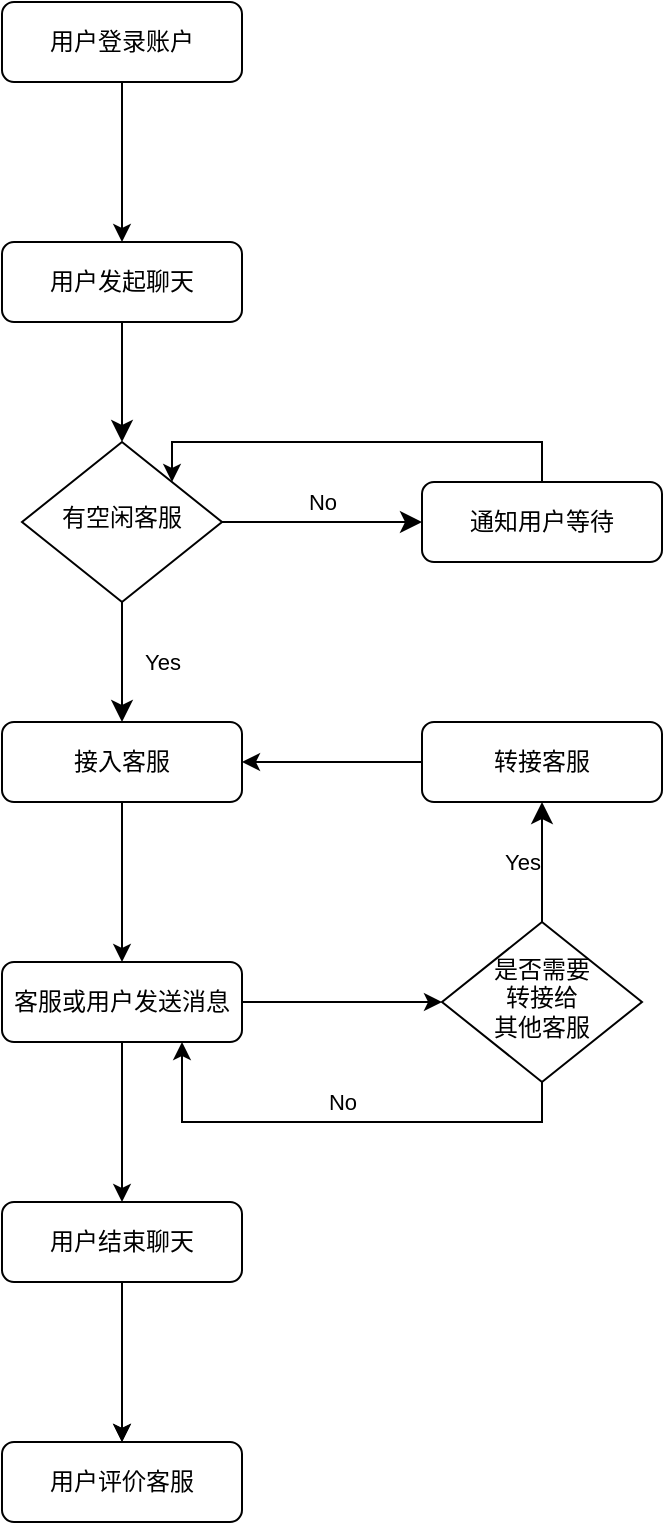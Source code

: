 <mxfile version="20.7.4" type="device"><diagram id="C5RBs43oDa-KdzZeNtuy" name="Page-1"><mxGraphModel dx="794" dy="1131" grid="1" gridSize="10" guides="1" tooltips="1" connect="1" arrows="1" fold="1" page="1" pageScale="1" pageWidth="827" pageHeight="1169" math="0" shadow="0"><root><mxCell id="WIyWlLk6GJQsqaUBKTNV-0"/><mxCell id="WIyWlLk6GJQsqaUBKTNV-1" parent="WIyWlLk6GJQsqaUBKTNV-0"/><mxCell id="WIyWlLk6GJQsqaUBKTNV-2" value="" style="rounded=0;html=1;jettySize=auto;orthogonalLoop=1;fontSize=11;endArrow=classic;endFill=1;endSize=8;strokeWidth=1;shadow=0;labelBackgroundColor=none;edgeStyle=orthogonalEdgeStyle;" parent="WIyWlLk6GJQsqaUBKTNV-1" source="WIyWlLk6GJQsqaUBKTNV-3" target="WIyWlLk6GJQsqaUBKTNV-6" edge="1"><mxGeometry relative="1" as="geometry"/></mxCell><mxCell id="WIyWlLk6GJQsqaUBKTNV-3" value="用户发起聊天" style="rounded=1;whiteSpace=wrap;html=1;fontSize=12;glass=0;strokeWidth=1;shadow=0;" parent="WIyWlLk6GJQsqaUBKTNV-1" vertex="1"><mxGeometry x="160" y="160" width="120" height="40" as="geometry"/></mxCell><mxCell id="WIyWlLk6GJQsqaUBKTNV-4" value="Yes" style="rounded=0;html=1;jettySize=auto;orthogonalLoop=1;fontSize=11;endArrow=classic;endFill=1;endSize=8;strokeWidth=1;shadow=0;labelBackgroundColor=none;edgeStyle=orthogonalEdgeStyle;entryX=0.5;entryY=0;entryDx=0;entryDy=0;" parent="WIyWlLk6GJQsqaUBKTNV-1" source="WIyWlLk6GJQsqaUBKTNV-6" target="UfUFXOWxrg-7zZjmFs9s-1" edge="1"><mxGeometry y="20" relative="1" as="geometry"><mxPoint as="offset"/></mxGeometry></mxCell><mxCell id="WIyWlLk6GJQsqaUBKTNV-5" value="No" style="edgeStyle=orthogonalEdgeStyle;rounded=0;html=1;jettySize=auto;orthogonalLoop=1;fontSize=11;endArrow=classic;endFill=1;endSize=8;strokeWidth=1;shadow=0;labelBackgroundColor=none;" parent="WIyWlLk6GJQsqaUBKTNV-1" source="WIyWlLk6GJQsqaUBKTNV-6" target="WIyWlLk6GJQsqaUBKTNV-7" edge="1"><mxGeometry y="10" relative="1" as="geometry"><mxPoint as="offset"/></mxGeometry></mxCell><mxCell id="WIyWlLk6GJQsqaUBKTNV-6" value="有空闲客服" style="rhombus;whiteSpace=wrap;html=1;shadow=0;fontFamily=Helvetica;fontSize=12;align=center;strokeWidth=1;spacing=6;spacingTop=-4;" parent="WIyWlLk6GJQsqaUBKTNV-1" vertex="1"><mxGeometry x="170" y="260" width="100" height="80" as="geometry"/></mxCell><mxCell id="UfUFXOWxrg-7zZjmFs9s-7" style="edgeStyle=orthogonalEdgeStyle;rounded=0;orthogonalLoop=1;jettySize=auto;html=1;entryX=1;entryY=0;entryDx=0;entryDy=0;exitX=0.5;exitY=0;exitDx=0;exitDy=0;" edge="1" parent="WIyWlLk6GJQsqaUBKTNV-1" source="WIyWlLk6GJQsqaUBKTNV-7" target="WIyWlLk6GJQsqaUBKTNV-6"><mxGeometry relative="1" as="geometry"><Array as="points"><mxPoint x="430" y="260"/><mxPoint x="245" y="260"/></Array></mxGeometry></mxCell><mxCell id="WIyWlLk6GJQsqaUBKTNV-7" value="通知用户等待" style="rounded=1;whiteSpace=wrap;html=1;fontSize=12;glass=0;strokeWidth=1;shadow=0;" parent="WIyWlLk6GJQsqaUBKTNV-1" vertex="1"><mxGeometry x="370" y="280" width="120" height="40" as="geometry"/></mxCell><mxCell id="WIyWlLk6GJQsqaUBKTNV-9" value="Yes" style="edgeStyle=orthogonalEdgeStyle;rounded=0;html=1;jettySize=auto;orthogonalLoop=1;fontSize=11;endArrow=classic;endFill=1;endSize=8;strokeWidth=1;shadow=0;labelBackgroundColor=none;" parent="WIyWlLk6GJQsqaUBKTNV-1" source="WIyWlLk6GJQsqaUBKTNV-10" target="WIyWlLk6GJQsqaUBKTNV-12" edge="1"><mxGeometry y="10" relative="1" as="geometry"><mxPoint as="offset"/></mxGeometry></mxCell><mxCell id="UfUFXOWxrg-7zZjmFs9s-8" style="edgeStyle=orthogonalEdgeStyle;rounded=0;orthogonalLoop=1;jettySize=auto;html=1;entryX=0.75;entryY=1;entryDx=0;entryDy=0;endArrow=classic;endFill=1;exitX=0.5;exitY=1;exitDx=0;exitDy=0;" edge="1" parent="WIyWlLk6GJQsqaUBKTNV-1" source="WIyWlLk6GJQsqaUBKTNV-10" target="UfUFXOWxrg-7zZjmFs9s-2"><mxGeometry relative="1" as="geometry"/></mxCell><mxCell id="UfUFXOWxrg-7zZjmFs9s-9" value="No" style="edgeLabel;html=1;align=center;verticalAlign=middle;resizable=0;points=[];" vertex="1" connectable="0" parent="UfUFXOWxrg-7zZjmFs9s-8"><mxGeometry x="0.1" y="2" relative="1" as="geometry"><mxPoint x="12" y="-12" as="offset"/></mxGeometry></mxCell><mxCell id="WIyWlLk6GJQsqaUBKTNV-10" value="是否需要&lt;br&gt;转接给&lt;br&gt;其他客服" style="rhombus;whiteSpace=wrap;html=1;shadow=0;fontFamily=Helvetica;fontSize=12;align=center;strokeWidth=1;spacing=6;spacingTop=-4;" parent="WIyWlLk6GJQsqaUBKTNV-1" vertex="1"><mxGeometry x="380" y="500" width="100" height="80" as="geometry"/></mxCell><mxCell id="UfUFXOWxrg-7zZjmFs9s-10" style="edgeStyle=orthogonalEdgeStyle;rounded=0;orthogonalLoop=1;jettySize=auto;html=1;endArrow=classic;endFill=1;" edge="1" parent="WIyWlLk6GJQsqaUBKTNV-1" source="WIyWlLk6GJQsqaUBKTNV-11"><mxGeometry relative="1" as="geometry"><mxPoint x="220" y="760" as="targetPoint"/></mxGeometry></mxCell><mxCell id="UfUFXOWxrg-7zZjmFs9s-12" value="" style="edgeStyle=orthogonalEdgeStyle;rounded=0;orthogonalLoop=1;jettySize=auto;html=1;endArrow=classic;endFill=1;" edge="1" parent="WIyWlLk6GJQsqaUBKTNV-1" source="WIyWlLk6GJQsqaUBKTNV-11" target="UfUFXOWxrg-7zZjmFs9s-11"><mxGeometry relative="1" as="geometry"/></mxCell><mxCell id="WIyWlLk6GJQsqaUBKTNV-11" value="用户结束聊天" style="rounded=1;whiteSpace=wrap;html=1;fontSize=12;glass=0;strokeWidth=1;shadow=0;" parent="WIyWlLk6GJQsqaUBKTNV-1" vertex="1"><mxGeometry x="160" y="640" width="120" height="40" as="geometry"/></mxCell><mxCell id="UfUFXOWxrg-7zZjmFs9s-5" style="edgeStyle=orthogonalEdgeStyle;rounded=0;orthogonalLoop=1;jettySize=auto;html=1;exitX=0;exitY=0.5;exitDx=0;exitDy=0;entryX=1;entryY=0.5;entryDx=0;entryDy=0;" edge="1" parent="WIyWlLk6GJQsqaUBKTNV-1" source="WIyWlLk6GJQsqaUBKTNV-12" target="UfUFXOWxrg-7zZjmFs9s-1"><mxGeometry relative="1" as="geometry"/></mxCell><mxCell id="WIyWlLk6GJQsqaUBKTNV-12" value="转接客服" style="rounded=1;whiteSpace=wrap;html=1;fontSize=12;glass=0;strokeWidth=1;shadow=0;" parent="WIyWlLk6GJQsqaUBKTNV-1" vertex="1"><mxGeometry x="370" y="400" width="120" height="40" as="geometry"/></mxCell><mxCell id="UfUFXOWxrg-7zZjmFs9s-3" value="" style="edgeStyle=orthogonalEdgeStyle;rounded=0;orthogonalLoop=1;jettySize=auto;html=1;" edge="1" parent="WIyWlLk6GJQsqaUBKTNV-1" source="UfUFXOWxrg-7zZjmFs9s-1" target="UfUFXOWxrg-7zZjmFs9s-2"><mxGeometry relative="1" as="geometry"/></mxCell><mxCell id="UfUFXOWxrg-7zZjmFs9s-1" value="接入客服" style="rounded=1;whiteSpace=wrap;html=1;fontSize=12;glass=0;strokeWidth=1;shadow=0;" vertex="1" parent="WIyWlLk6GJQsqaUBKTNV-1"><mxGeometry x="160" y="400" width="120" height="40" as="geometry"/></mxCell><mxCell id="UfUFXOWxrg-7zZjmFs9s-4" style="edgeStyle=orthogonalEdgeStyle;rounded=0;orthogonalLoop=1;jettySize=auto;html=1;entryX=0;entryY=0.5;entryDx=0;entryDy=0;" edge="1" parent="WIyWlLk6GJQsqaUBKTNV-1" source="UfUFXOWxrg-7zZjmFs9s-2" target="WIyWlLk6GJQsqaUBKTNV-10"><mxGeometry relative="1" as="geometry"/></mxCell><mxCell id="UfUFXOWxrg-7zZjmFs9s-6" style="edgeStyle=orthogonalEdgeStyle;rounded=0;orthogonalLoop=1;jettySize=auto;html=1;entryX=0.5;entryY=0;entryDx=0;entryDy=0;" edge="1" parent="WIyWlLk6GJQsqaUBKTNV-1" source="UfUFXOWxrg-7zZjmFs9s-2" target="WIyWlLk6GJQsqaUBKTNV-11"><mxGeometry relative="1" as="geometry"/></mxCell><mxCell id="UfUFXOWxrg-7zZjmFs9s-2" value="客服或用户发送消息" style="whiteSpace=wrap;html=1;rounded=1;glass=0;strokeWidth=1;shadow=0;" vertex="1" parent="WIyWlLk6GJQsqaUBKTNV-1"><mxGeometry x="160" y="520" width="120" height="40" as="geometry"/></mxCell><mxCell id="UfUFXOWxrg-7zZjmFs9s-11" value="用户评价客服" style="whiteSpace=wrap;html=1;rounded=1;glass=0;strokeWidth=1;shadow=0;" vertex="1" parent="WIyWlLk6GJQsqaUBKTNV-1"><mxGeometry x="160" y="760" width="120" height="40" as="geometry"/></mxCell><mxCell id="UfUFXOWxrg-7zZjmFs9s-14" style="edgeStyle=orthogonalEdgeStyle;rounded=0;orthogonalLoop=1;jettySize=auto;html=1;entryX=0.5;entryY=0;entryDx=0;entryDy=0;endArrow=classic;endFill=1;" edge="1" parent="WIyWlLk6GJQsqaUBKTNV-1" source="UfUFXOWxrg-7zZjmFs9s-13" target="WIyWlLk6GJQsqaUBKTNV-3"><mxGeometry relative="1" as="geometry"/></mxCell><mxCell id="UfUFXOWxrg-7zZjmFs9s-13" value="用户登录账户" style="whiteSpace=wrap;html=1;rounded=1;glass=0;strokeWidth=1;shadow=0;" vertex="1" parent="WIyWlLk6GJQsqaUBKTNV-1"><mxGeometry x="160" y="40" width="120" height="40" as="geometry"/></mxCell></root></mxGraphModel></diagram></mxfile>